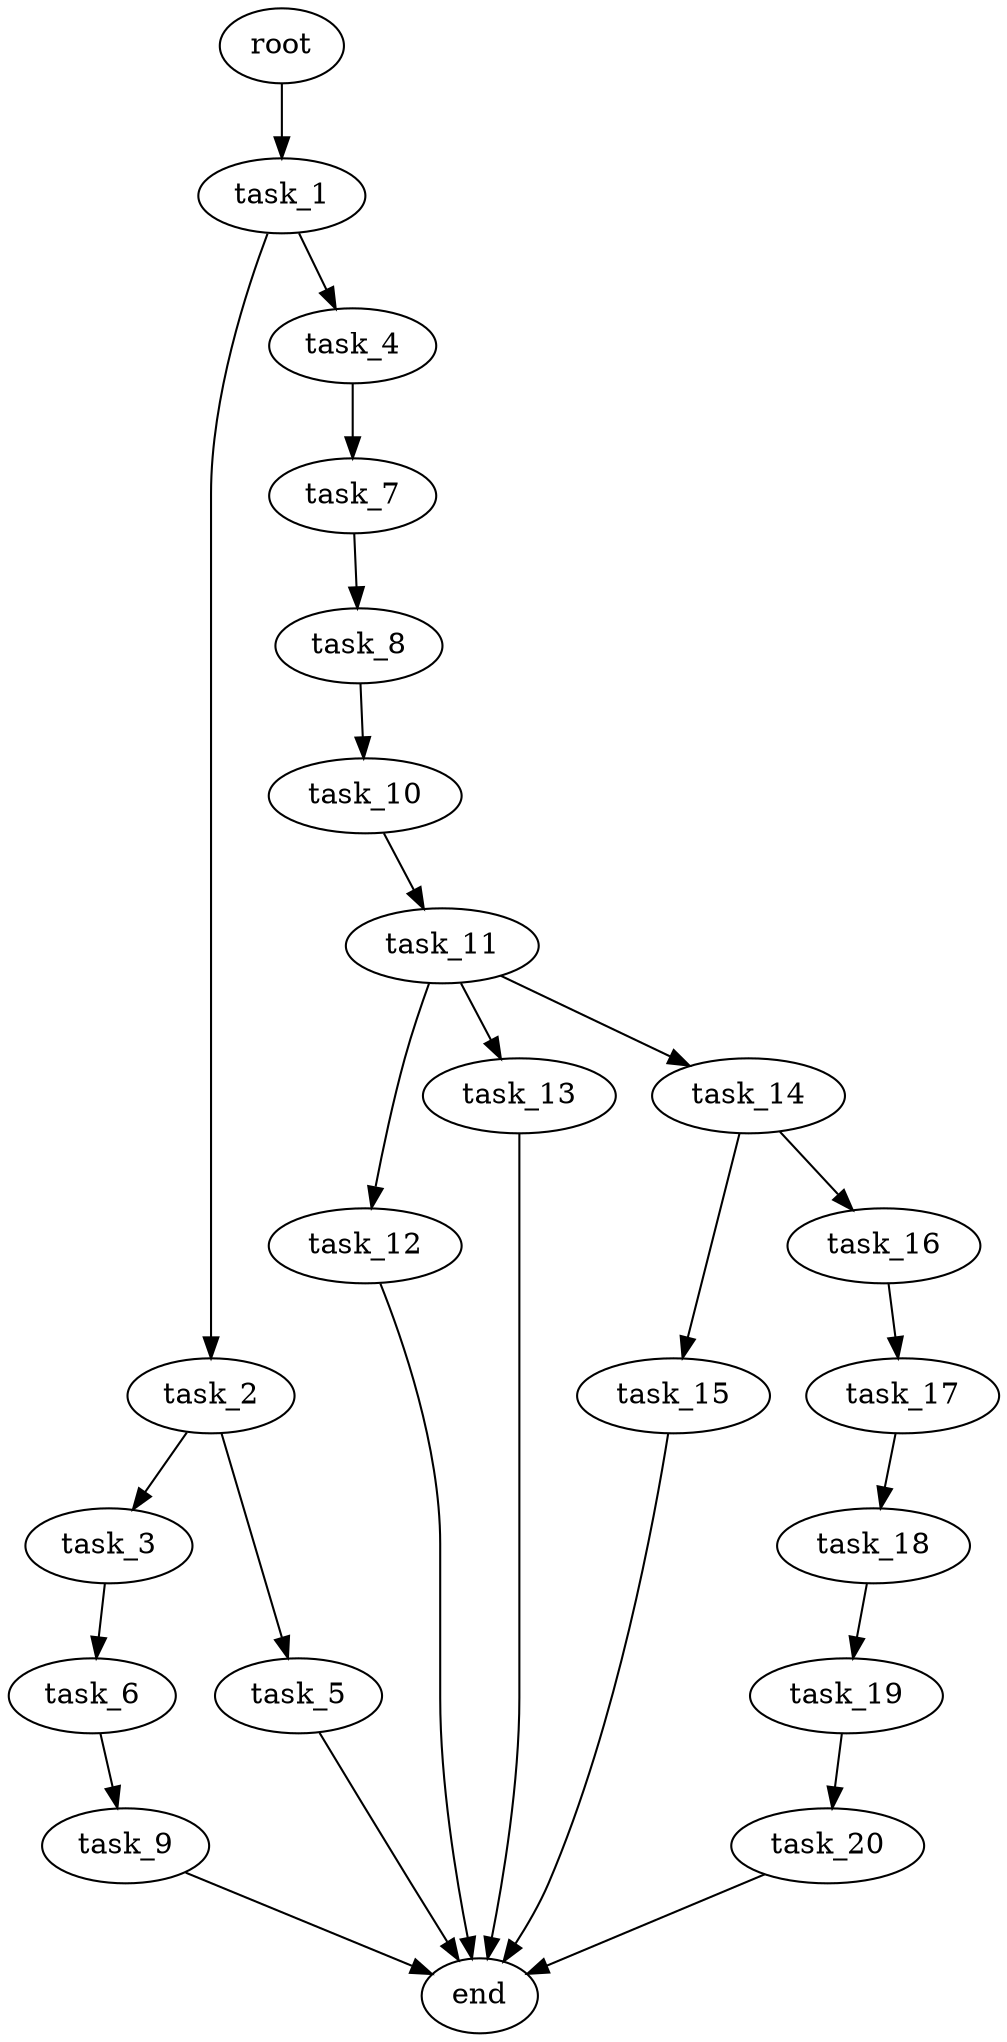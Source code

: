digraph G {
  root [size="0.000000e+00"];
  task_1 [size="6.676110e+10"];
  task_2 [size="9.878937e+10"];
  task_3 [size="5.954928e+10"];
  task_4 [size="9.500446e+10"];
  task_5 [size="8.914368e+10"];
  task_6 [size="6.126911e+10"];
  task_7 [size="7.193020e+10"];
  task_8 [size="5.048277e+10"];
  task_9 [size="8.305861e+10"];
  task_10 [size="5.479172e+10"];
  task_11 [size="8.972184e+10"];
  task_12 [size="7.436811e+10"];
  task_13 [size="4.747270e+10"];
  task_14 [size="2.592656e+10"];
  task_15 [size="2.473150e+10"];
  task_16 [size="6.376977e+10"];
  task_17 [size="7.658371e+10"];
  task_18 [size="5.213477e+10"];
  task_19 [size="6.267858e+10"];
  task_20 [size="2.746700e+10"];
  end [size="0.000000e+00"];

  root -> task_1 [size="1.000000e-12"];
  task_1 -> task_2 [size="9.878937e+08"];
  task_1 -> task_4 [size="9.500446e+08"];
  task_2 -> task_3 [size="5.954928e+08"];
  task_2 -> task_5 [size="8.914368e+08"];
  task_3 -> task_6 [size="6.126911e+08"];
  task_4 -> task_7 [size="7.193020e+08"];
  task_5 -> end [size="1.000000e-12"];
  task_6 -> task_9 [size="8.305861e+08"];
  task_7 -> task_8 [size="5.048277e+08"];
  task_8 -> task_10 [size="5.479172e+08"];
  task_9 -> end [size="1.000000e-12"];
  task_10 -> task_11 [size="8.972184e+08"];
  task_11 -> task_12 [size="7.436811e+08"];
  task_11 -> task_13 [size="4.747270e+08"];
  task_11 -> task_14 [size="2.592656e+08"];
  task_12 -> end [size="1.000000e-12"];
  task_13 -> end [size="1.000000e-12"];
  task_14 -> task_15 [size="2.473150e+08"];
  task_14 -> task_16 [size="6.376977e+08"];
  task_15 -> end [size="1.000000e-12"];
  task_16 -> task_17 [size="7.658371e+08"];
  task_17 -> task_18 [size="5.213477e+08"];
  task_18 -> task_19 [size="6.267858e+08"];
  task_19 -> task_20 [size="2.746700e+08"];
  task_20 -> end [size="1.000000e-12"];
}

